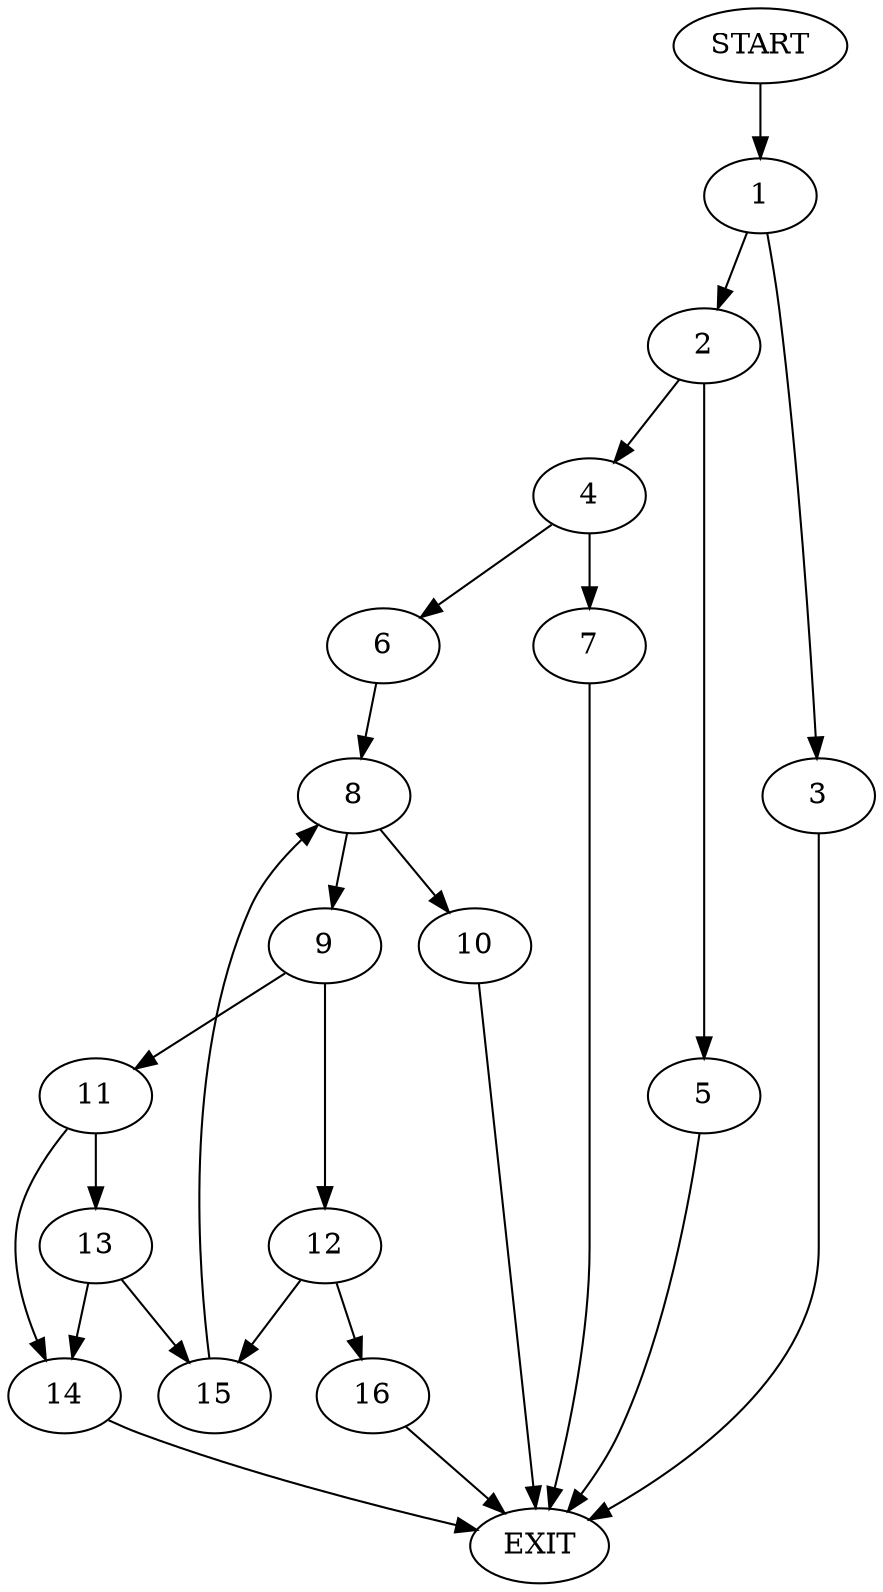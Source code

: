 digraph {
0 [label="START"]
17 [label="EXIT"]
0 -> 1
1 -> 2
1 -> 3
3 -> 17
2 -> 4
2 -> 5
5 -> 17
4 -> 6
4 -> 7
7 -> 17
6 -> 8
8 -> 9
8 -> 10
9 -> 11
9 -> 12
10 -> 17
11 -> 13
11 -> 14
12 -> 15
12 -> 16
14 -> 17
13 -> 15
13 -> 14
15 -> 8
16 -> 17
}
